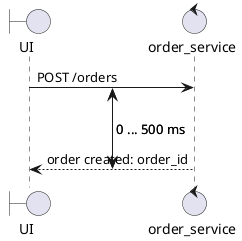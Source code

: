@startuml

' layout engine
!pragma teoz true

skinparam responseMessageBelowArrow true

boundary UI
control order_service

{start} UI->order_service: POST /orders
|||
|||
{final} order_service-->UI: order created: order_id

{start} <-> {final}: 0 ... 500 ms


@enduml



